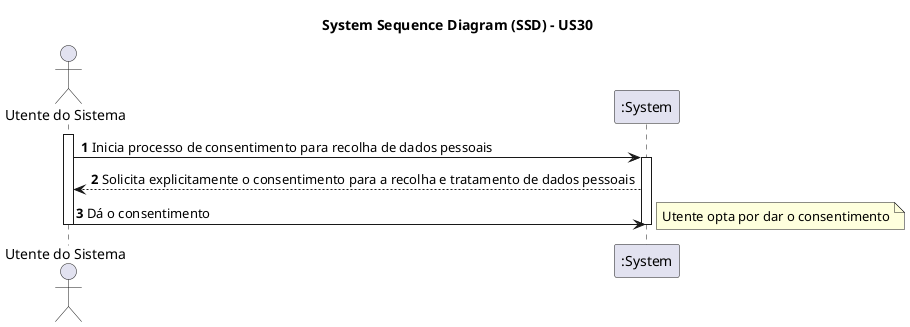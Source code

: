 @startuml
skinparam packageStyle rectangle
skinparam shadowing false

title System Sequence Diagram (SSD) - US30

autonumber

actor "Utente do Sistema" as User
participant ":System" as System

activate User

User -> System : Inicia processo de consentimento para recolha de dados pessoais
activate System

System --> User : Solicita explicitamente o consentimento para a recolha e tratamento de dados pessoais

User -> System : Dá o consentimento
note right: Utente opta por dar o consentimento

deactivate System
deactivate User

@enduml